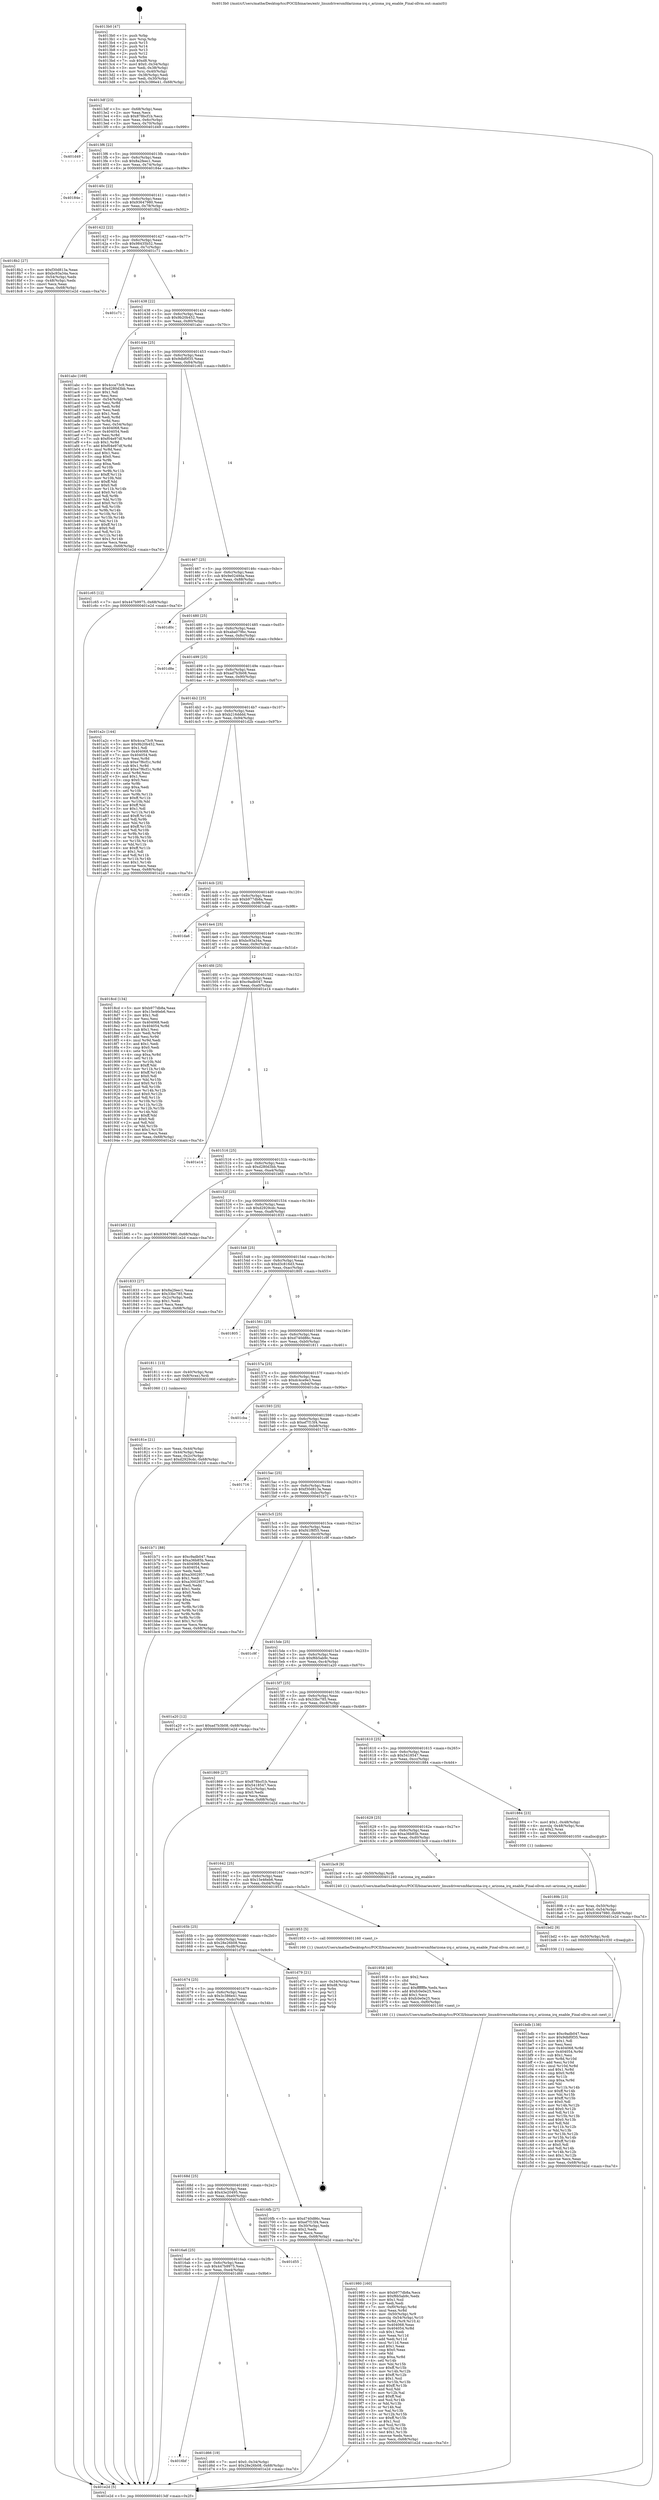 digraph "0x4013b0" {
  label = "0x4013b0 (/mnt/c/Users/mathe/Desktop/tcc/POCII/binaries/extr_linuxdriversmfdarizona-irq.c_arizona_irq_enable_Final-ollvm.out::main(0))"
  labelloc = "t"
  node[shape=record]

  Entry [label="",width=0.3,height=0.3,shape=circle,fillcolor=black,style=filled]
  "0x4013df" [label="{
     0x4013df [23]\l
     | [instrs]\l
     &nbsp;&nbsp;0x4013df \<+3\>: mov -0x68(%rbp),%eax\l
     &nbsp;&nbsp;0x4013e2 \<+2\>: mov %eax,%ecx\l
     &nbsp;&nbsp;0x4013e4 \<+6\>: sub $0x878bcf1b,%ecx\l
     &nbsp;&nbsp;0x4013ea \<+3\>: mov %eax,-0x6c(%rbp)\l
     &nbsp;&nbsp;0x4013ed \<+3\>: mov %ecx,-0x70(%rbp)\l
     &nbsp;&nbsp;0x4013f0 \<+6\>: je 0000000000401d49 \<main+0x999\>\l
  }"]
  "0x401d49" [label="{
     0x401d49\l
  }", style=dashed]
  "0x4013f6" [label="{
     0x4013f6 [22]\l
     | [instrs]\l
     &nbsp;&nbsp;0x4013f6 \<+5\>: jmp 00000000004013fb \<main+0x4b\>\l
     &nbsp;&nbsp;0x4013fb \<+3\>: mov -0x6c(%rbp),%eax\l
     &nbsp;&nbsp;0x4013fe \<+5\>: sub $0x8a2feec1,%eax\l
     &nbsp;&nbsp;0x401403 \<+3\>: mov %eax,-0x74(%rbp)\l
     &nbsp;&nbsp;0x401406 \<+6\>: je 000000000040184e \<main+0x49e\>\l
  }"]
  Exit [label="",width=0.3,height=0.3,shape=circle,fillcolor=black,style=filled,peripheries=2]
  "0x40184e" [label="{
     0x40184e\l
  }", style=dashed]
  "0x40140c" [label="{
     0x40140c [22]\l
     | [instrs]\l
     &nbsp;&nbsp;0x40140c \<+5\>: jmp 0000000000401411 \<main+0x61\>\l
     &nbsp;&nbsp;0x401411 \<+3\>: mov -0x6c(%rbp),%eax\l
     &nbsp;&nbsp;0x401414 \<+5\>: sub $0x93647980,%eax\l
     &nbsp;&nbsp;0x401419 \<+3\>: mov %eax,-0x78(%rbp)\l
     &nbsp;&nbsp;0x40141c \<+6\>: je 00000000004018b2 \<main+0x502\>\l
  }"]
  "0x4016bf" [label="{
     0x4016bf\l
  }", style=dashed]
  "0x4018b2" [label="{
     0x4018b2 [27]\l
     | [instrs]\l
     &nbsp;&nbsp;0x4018b2 \<+5\>: mov $0xf30d813a,%eax\l
     &nbsp;&nbsp;0x4018b7 \<+5\>: mov $0xbc93a34a,%ecx\l
     &nbsp;&nbsp;0x4018bc \<+3\>: mov -0x54(%rbp),%edx\l
     &nbsp;&nbsp;0x4018bf \<+3\>: cmp -0x48(%rbp),%edx\l
     &nbsp;&nbsp;0x4018c2 \<+3\>: cmovl %ecx,%eax\l
     &nbsp;&nbsp;0x4018c5 \<+3\>: mov %eax,-0x68(%rbp)\l
     &nbsp;&nbsp;0x4018c8 \<+5\>: jmp 0000000000401e2d \<main+0xa7d\>\l
  }"]
  "0x401422" [label="{
     0x401422 [22]\l
     | [instrs]\l
     &nbsp;&nbsp;0x401422 \<+5\>: jmp 0000000000401427 \<main+0x77\>\l
     &nbsp;&nbsp;0x401427 \<+3\>: mov -0x6c(%rbp),%eax\l
     &nbsp;&nbsp;0x40142a \<+5\>: sub $0x98435b52,%eax\l
     &nbsp;&nbsp;0x40142f \<+3\>: mov %eax,-0x7c(%rbp)\l
     &nbsp;&nbsp;0x401432 \<+6\>: je 0000000000401c71 \<main+0x8c1\>\l
  }"]
  "0x401d66" [label="{
     0x401d66 [19]\l
     | [instrs]\l
     &nbsp;&nbsp;0x401d66 \<+7\>: movl $0x0,-0x34(%rbp)\l
     &nbsp;&nbsp;0x401d6d \<+7\>: movl $0x28e26b08,-0x68(%rbp)\l
     &nbsp;&nbsp;0x401d74 \<+5\>: jmp 0000000000401e2d \<main+0xa7d\>\l
  }"]
  "0x401c71" [label="{
     0x401c71\l
  }", style=dashed]
  "0x401438" [label="{
     0x401438 [22]\l
     | [instrs]\l
     &nbsp;&nbsp;0x401438 \<+5\>: jmp 000000000040143d \<main+0x8d\>\l
     &nbsp;&nbsp;0x40143d \<+3\>: mov -0x6c(%rbp),%eax\l
     &nbsp;&nbsp;0x401440 \<+5\>: sub $0x9b20b452,%eax\l
     &nbsp;&nbsp;0x401445 \<+3\>: mov %eax,-0x80(%rbp)\l
     &nbsp;&nbsp;0x401448 \<+6\>: je 0000000000401abc \<main+0x70c\>\l
  }"]
  "0x4016a6" [label="{
     0x4016a6 [25]\l
     | [instrs]\l
     &nbsp;&nbsp;0x4016a6 \<+5\>: jmp 00000000004016ab \<main+0x2fb\>\l
     &nbsp;&nbsp;0x4016ab \<+3\>: mov -0x6c(%rbp),%eax\l
     &nbsp;&nbsp;0x4016ae \<+5\>: sub $0x447b9975,%eax\l
     &nbsp;&nbsp;0x4016b3 \<+6\>: mov %eax,-0xe4(%rbp)\l
     &nbsp;&nbsp;0x4016b9 \<+6\>: je 0000000000401d66 \<main+0x9b6\>\l
  }"]
  "0x401abc" [label="{
     0x401abc [169]\l
     | [instrs]\l
     &nbsp;&nbsp;0x401abc \<+5\>: mov $0x4cca73c9,%eax\l
     &nbsp;&nbsp;0x401ac1 \<+5\>: mov $0xd280d3bb,%ecx\l
     &nbsp;&nbsp;0x401ac6 \<+2\>: mov $0x1,%dl\l
     &nbsp;&nbsp;0x401ac8 \<+2\>: xor %esi,%esi\l
     &nbsp;&nbsp;0x401aca \<+3\>: mov -0x54(%rbp),%edi\l
     &nbsp;&nbsp;0x401acd \<+3\>: mov %esi,%r8d\l
     &nbsp;&nbsp;0x401ad0 \<+3\>: sub %edi,%r8d\l
     &nbsp;&nbsp;0x401ad3 \<+2\>: mov %esi,%edi\l
     &nbsp;&nbsp;0x401ad5 \<+3\>: sub $0x1,%edi\l
     &nbsp;&nbsp;0x401ad8 \<+3\>: add %edi,%r8d\l
     &nbsp;&nbsp;0x401adb \<+3\>: sub %r8d,%esi\l
     &nbsp;&nbsp;0x401ade \<+3\>: mov %esi,-0x54(%rbp)\l
     &nbsp;&nbsp;0x401ae1 \<+7\>: mov 0x404068,%esi\l
     &nbsp;&nbsp;0x401ae8 \<+7\>: mov 0x404054,%edi\l
     &nbsp;&nbsp;0x401aef \<+3\>: mov %esi,%r8d\l
     &nbsp;&nbsp;0x401af2 \<+7\>: sub $0xf04e97df,%r8d\l
     &nbsp;&nbsp;0x401af9 \<+4\>: sub $0x1,%r8d\l
     &nbsp;&nbsp;0x401afd \<+7\>: add $0xf04e97df,%r8d\l
     &nbsp;&nbsp;0x401b04 \<+4\>: imul %r8d,%esi\l
     &nbsp;&nbsp;0x401b08 \<+3\>: and $0x1,%esi\l
     &nbsp;&nbsp;0x401b0b \<+3\>: cmp $0x0,%esi\l
     &nbsp;&nbsp;0x401b0e \<+4\>: sete %r9b\l
     &nbsp;&nbsp;0x401b12 \<+3\>: cmp $0xa,%edi\l
     &nbsp;&nbsp;0x401b15 \<+4\>: setl %r10b\l
     &nbsp;&nbsp;0x401b19 \<+3\>: mov %r9b,%r11b\l
     &nbsp;&nbsp;0x401b1c \<+4\>: xor $0xff,%r11b\l
     &nbsp;&nbsp;0x401b20 \<+3\>: mov %r10b,%bl\l
     &nbsp;&nbsp;0x401b23 \<+3\>: xor $0xff,%bl\l
     &nbsp;&nbsp;0x401b26 \<+3\>: xor $0x0,%dl\l
     &nbsp;&nbsp;0x401b29 \<+3\>: mov %r11b,%r14b\l
     &nbsp;&nbsp;0x401b2c \<+4\>: and $0x0,%r14b\l
     &nbsp;&nbsp;0x401b30 \<+3\>: and %dl,%r9b\l
     &nbsp;&nbsp;0x401b33 \<+3\>: mov %bl,%r15b\l
     &nbsp;&nbsp;0x401b36 \<+4\>: and $0x0,%r15b\l
     &nbsp;&nbsp;0x401b3a \<+3\>: and %dl,%r10b\l
     &nbsp;&nbsp;0x401b3d \<+3\>: or %r9b,%r14b\l
     &nbsp;&nbsp;0x401b40 \<+3\>: or %r10b,%r15b\l
     &nbsp;&nbsp;0x401b43 \<+3\>: xor %r15b,%r14b\l
     &nbsp;&nbsp;0x401b46 \<+3\>: or %bl,%r11b\l
     &nbsp;&nbsp;0x401b49 \<+4\>: xor $0xff,%r11b\l
     &nbsp;&nbsp;0x401b4d \<+3\>: or $0x0,%dl\l
     &nbsp;&nbsp;0x401b50 \<+3\>: and %dl,%r11b\l
     &nbsp;&nbsp;0x401b53 \<+3\>: or %r11b,%r14b\l
     &nbsp;&nbsp;0x401b56 \<+4\>: test $0x1,%r14b\l
     &nbsp;&nbsp;0x401b5a \<+3\>: cmovne %ecx,%eax\l
     &nbsp;&nbsp;0x401b5d \<+3\>: mov %eax,-0x68(%rbp)\l
     &nbsp;&nbsp;0x401b60 \<+5\>: jmp 0000000000401e2d \<main+0xa7d\>\l
  }"]
  "0x40144e" [label="{
     0x40144e [25]\l
     | [instrs]\l
     &nbsp;&nbsp;0x40144e \<+5\>: jmp 0000000000401453 \<main+0xa3\>\l
     &nbsp;&nbsp;0x401453 \<+3\>: mov -0x6c(%rbp),%eax\l
     &nbsp;&nbsp;0x401456 \<+5\>: sub $0x9dbf0f35,%eax\l
     &nbsp;&nbsp;0x40145b \<+6\>: mov %eax,-0x84(%rbp)\l
     &nbsp;&nbsp;0x401461 \<+6\>: je 0000000000401c65 \<main+0x8b5\>\l
  }"]
  "0x401d55" [label="{
     0x401d55\l
  }", style=dashed]
  "0x401c65" [label="{
     0x401c65 [12]\l
     | [instrs]\l
     &nbsp;&nbsp;0x401c65 \<+7\>: movl $0x447b9975,-0x68(%rbp)\l
     &nbsp;&nbsp;0x401c6c \<+5\>: jmp 0000000000401e2d \<main+0xa7d\>\l
  }"]
  "0x401467" [label="{
     0x401467 [25]\l
     | [instrs]\l
     &nbsp;&nbsp;0x401467 \<+5\>: jmp 000000000040146c \<main+0xbc\>\l
     &nbsp;&nbsp;0x40146c \<+3\>: mov -0x6c(%rbp),%eax\l
     &nbsp;&nbsp;0x40146f \<+5\>: sub $0x9e0249da,%eax\l
     &nbsp;&nbsp;0x401474 \<+6\>: mov %eax,-0x88(%rbp)\l
     &nbsp;&nbsp;0x40147a \<+6\>: je 0000000000401d0c \<main+0x95c\>\l
  }"]
  "0x401bdb" [label="{
     0x401bdb [138]\l
     | [instrs]\l
     &nbsp;&nbsp;0x401bdb \<+5\>: mov $0xc9adb047,%eax\l
     &nbsp;&nbsp;0x401be0 \<+5\>: mov $0x9dbf0f35,%ecx\l
     &nbsp;&nbsp;0x401be5 \<+2\>: mov $0x1,%dl\l
     &nbsp;&nbsp;0x401be7 \<+2\>: xor %esi,%esi\l
     &nbsp;&nbsp;0x401be9 \<+8\>: mov 0x404068,%r8d\l
     &nbsp;&nbsp;0x401bf1 \<+8\>: mov 0x404054,%r9d\l
     &nbsp;&nbsp;0x401bf9 \<+3\>: sub $0x1,%esi\l
     &nbsp;&nbsp;0x401bfc \<+3\>: mov %r8d,%r10d\l
     &nbsp;&nbsp;0x401bff \<+3\>: add %esi,%r10d\l
     &nbsp;&nbsp;0x401c02 \<+4\>: imul %r10d,%r8d\l
     &nbsp;&nbsp;0x401c06 \<+4\>: and $0x1,%r8d\l
     &nbsp;&nbsp;0x401c0a \<+4\>: cmp $0x0,%r8d\l
     &nbsp;&nbsp;0x401c0e \<+4\>: sete %r11b\l
     &nbsp;&nbsp;0x401c12 \<+4\>: cmp $0xa,%r9d\l
     &nbsp;&nbsp;0x401c16 \<+3\>: setl %bl\l
     &nbsp;&nbsp;0x401c19 \<+3\>: mov %r11b,%r14b\l
     &nbsp;&nbsp;0x401c1c \<+4\>: xor $0xff,%r14b\l
     &nbsp;&nbsp;0x401c20 \<+3\>: mov %bl,%r15b\l
     &nbsp;&nbsp;0x401c23 \<+4\>: xor $0xff,%r15b\l
     &nbsp;&nbsp;0x401c27 \<+3\>: xor $0x0,%dl\l
     &nbsp;&nbsp;0x401c2a \<+3\>: mov %r14b,%r12b\l
     &nbsp;&nbsp;0x401c2d \<+4\>: and $0x0,%r12b\l
     &nbsp;&nbsp;0x401c31 \<+3\>: and %dl,%r11b\l
     &nbsp;&nbsp;0x401c34 \<+3\>: mov %r15b,%r13b\l
     &nbsp;&nbsp;0x401c37 \<+4\>: and $0x0,%r13b\l
     &nbsp;&nbsp;0x401c3b \<+2\>: and %dl,%bl\l
     &nbsp;&nbsp;0x401c3d \<+3\>: or %r11b,%r12b\l
     &nbsp;&nbsp;0x401c40 \<+3\>: or %bl,%r13b\l
     &nbsp;&nbsp;0x401c43 \<+3\>: xor %r13b,%r12b\l
     &nbsp;&nbsp;0x401c46 \<+3\>: or %r15b,%r14b\l
     &nbsp;&nbsp;0x401c49 \<+4\>: xor $0xff,%r14b\l
     &nbsp;&nbsp;0x401c4d \<+3\>: or $0x0,%dl\l
     &nbsp;&nbsp;0x401c50 \<+3\>: and %dl,%r14b\l
     &nbsp;&nbsp;0x401c53 \<+3\>: or %r14b,%r12b\l
     &nbsp;&nbsp;0x401c56 \<+4\>: test $0x1,%r12b\l
     &nbsp;&nbsp;0x401c5a \<+3\>: cmovne %ecx,%eax\l
     &nbsp;&nbsp;0x401c5d \<+3\>: mov %eax,-0x68(%rbp)\l
     &nbsp;&nbsp;0x401c60 \<+5\>: jmp 0000000000401e2d \<main+0xa7d\>\l
  }"]
  "0x401d0c" [label="{
     0x401d0c\l
  }", style=dashed]
  "0x401480" [label="{
     0x401480 [25]\l
     | [instrs]\l
     &nbsp;&nbsp;0x401480 \<+5\>: jmp 0000000000401485 \<main+0xd5\>\l
     &nbsp;&nbsp;0x401485 \<+3\>: mov -0x6c(%rbp),%eax\l
     &nbsp;&nbsp;0x401488 \<+5\>: sub $0xaba079bc,%eax\l
     &nbsp;&nbsp;0x40148d \<+6\>: mov %eax,-0x8c(%rbp)\l
     &nbsp;&nbsp;0x401493 \<+6\>: je 0000000000401d8e \<main+0x9de\>\l
  }"]
  "0x401bd2" [label="{
     0x401bd2 [9]\l
     | [instrs]\l
     &nbsp;&nbsp;0x401bd2 \<+4\>: mov -0x50(%rbp),%rdi\l
     &nbsp;&nbsp;0x401bd6 \<+5\>: call 0000000000401030 \<free@plt\>\l
     | [calls]\l
     &nbsp;&nbsp;0x401030 \{1\} (unknown)\l
  }"]
  "0x401d8e" [label="{
     0x401d8e\l
  }", style=dashed]
  "0x401499" [label="{
     0x401499 [25]\l
     | [instrs]\l
     &nbsp;&nbsp;0x401499 \<+5\>: jmp 000000000040149e \<main+0xee\>\l
     &nbsp;&nbsp;0x40149e \<+3\>: mov -0x6c(%rbp),%eax\l
     &nbsp;&nbsp;0x4014a1 \<+5\>: sub $0xad7b3b08,%eax\l
     &nbsp;&nbsp;0x4014a6 \<+6\>: mov %eax,-0x90(%rbp)\l
     &nbsp;&nbsp;0x4014ac \<+6\>: je 0000000000401a2c \<main+0x67c\>\l
  }"]
  "0x401980" [label="{
     0x401980 [160]\l
     | [instrs]\l
     &nbsp;&nbsp;0x401980 \<+5\>: mov $0xb977db8a,%ecx\l
     &nbsp;&nbsp;0x401985 \<+5\>: mov $0xf6b5ab9c,%edx\l
     &nbsp;&nbsp;0x40198a \<+3\>: mov $0x1,%sil\l
     &nbsp;&nbsp;0x40198d \<+2\>: xor %edi,%edi\l
     &nbsp;&nbsp;0x40198f \<+7\>: mov -0xf0(%rbp),%r8d\l
     &nbsp;&nbsp;0x401996 \<+4\>: imul %eax,%r8d\l
     &nbsp;&nbsp;0x40199a \<+4\>: mov -0x50(%rbp),%r9\l
     &nbsp;&nbsp;0x40199e \<+4\>: movslq -0x54(%rbp),%r10\l
     &nbsp;&nbsp;0x4019a2 \<+4\>: mov %r8d,(%r9,%r10,4)\l
     &nbsp;&nbsp;0x4019a6 \<+7\>: mov 0x404068,%eax\l
     &nbsp;&nbsp;0x4019ad \<+8\>: mov 0x404054,%r8d\l
     &nbsp;&nbsp;0x4019b5 \<+3\>: sub $0x1,%edi\l
     &nbsp;&nbsp;0x4019b8 \<+3\>: mov %eax,%r11d\l
     &nbsp;&nbsp;0x4019bb \<+3\>: add %edi,%r11d\l
     &nbsp;&nbsp;0x4019be \<+4\>: imul %r11d,%eax\l
     &nbsp;&nbsp;0x4019c2 \<+3\>: and $0x1,%eax\l
     &nbsp;&nbsp;0x4019c5 \<+3\>: cmp $0x0,%eax\l
     &nbsp;&nbsp;0x4019c8 \<+3\>: sete %bl\l
     &nbsp;&nbsp;0x4019cb \<+4\>: cmp $0xa,%r8d\l
     &nbsp;&nbsp;0x4019cf \<+4\>: setl %r14b\l
     &nbsp;&nbsp;0x4019d3 \<+3\>: mov %bl,%r15b\l
     &nbsp;&nbsp;0x4019d6 \<+4\>: xor $0xff,%r15b\l
     &nbsp;&nbsp;0x4019da \<+3\>: mov %r14b,%r12b\l
     &nbsp;&nbsp;0x4019dd \<+4\>: xor $0xff,%r12b\l
     &nbsp;&nbsp;0x4019e1 \<+4\>: xor $0x1,%sil\l
     &nbsp;&nbsp;0x4019e5 \<+3\>: mov %r15b,%r13b\l
     &nbsp;&nbsp;0x4019e8 \<+4\>: and $0xff,%r13b\l
     &nbsp;&nbsp;0x4019ec \<+3\>: and %sil,%bl\l
     &nbsp;&nbsp;0x4019ef \<+3\>: mov %r12b,%al\l
     &nbsp;&nbsp;0x4019f2 \<+2\>: and $0xff,%al\l
     &nbsp;&nbsp;0x4019f4 \<+3\>: and %sil,%r14b\l
     &nbsp;&nbsp;0x4019f7 \<+3\>: or %bl,%r13b\l
     &nbsp;&nbsp;0x4019fa \<+3\>: or %r14b,%al\l
     &nbsp;&nbsp;0x4019fd \<+3\>: xor %al,%r13b\l
     &nbsp;&nbsp;0x401a00 \<+3\>: or %r12b,%r15b\l
     &nbsp;&nbsp;0x401a03 \<+4\>: xor $0xff,%r15b\l
     &nbsp;&nbsp;0x401a07 \<+4\>: or $0x1,%sil\l
     &nbsp;&nbsp;0x401a0b \<+3\>: and %sil,%r15b\l
     &nbsp;&nbsp;0x401a0e \<+3\>: or %r15b,%r13b\l
     &nbsp;&nbsp;0x401a11 \<+4\>: test $0x1,%r13b\l
     &nbsp;&nbsp;0x401a15 \<+3\>: cmovne %edx,%ecx\l
     &nbsp;&nbsp;0x401a18 \<+3\>: mov %ecx,-0x68(%rbp)\l
     &nbsp;&nbsp;0x401a1b \<+5\>: jmp 0000000000401e2d \<main+0xa7d\>\l
  }"]
  "0x401a2c" [label="{
     0x401a2c [144]\l
     | [instrs]\l
     &nbsp;&nbsp;0x401a2c \<+5\>: mov $0x4cca73c9,%eax\l
     &nbsp;&nbsp;0x401a31 \<+5\>: mov $0x9b20b452,%ecx\l
     &nbsp;&nbsp;0x401a36 \<+2\>: mov $0x1,%dl\l
     &nbsp;&nbsp;0x401a38 \<+7\>: mov 0x404068,%esi\l
     &nbsp;&nbsp;0x401a3f \<+7\>: mov 0x404054,%edi\l
     &nbsp;&nbsp;0x401a46 \<+3\>: mov %esi,%r8d\l
     &nbsp;&nbsp;0x401a49 \<+7\>: sub $0xe7f6cf1c,%r8d\l
     &nbsp;&nbsp;0x401a50 \<+4\>: sub $0x1,%r8d\l
     &nbsp;&nbsp;0x401a54 \<+7\>: add $0xe7f6cf1c,%r8d\l
     &nbsp;&nbsp;0x401a5b \<+4\>: imul %r8d,%esi\l
     &nbsp;&nbsp;0x401a5f \<+3\>: and $0x1,%esi\l
     &nbsp;&nbsp;0x401a62 \<+3\>: cmp $0x0,%esi\l
     &nbsp;&nbsp;0x401a65 \<+4\>: sete %r9b\l
     &nbsp;&nbsp;0x401a69 \<+3\>: cmp $0xa,%edi\l
     &nbsp;&nbsp;0x401a6c \<+4\>: setl %r10b\l
     &nbsp;&nbsp;0x401a70 \<+3\>: mov %r9b,%r11b\l
     &nbsp;&nbsp;0x401a73 \<+4\>: xor $0xff,%r11b\l
     &nbsp;&nbsp;0x401a77 \<+3\>: mov %r10b,%bl\l
     &nbsp;&nbsp;0x401a7a \<+3\>: xor $0xff,%bl\l
     &nbsp;&nbsp;0x401a7d \<+3\>: xor $0x1,%dl\l
     &nbsp;&nbsp;0x401a80 \<+3\>: mov %r11b,%r14b\l
     &nbsp;&nbsp;0x401a83 \<+4\>: and $0xff,%r14b\l
     &nbsp;&nbsp;0x401a87 \<+3\>: and %dl,%r9b\l
     &nbsp;&nbsp;0x401a8a \<+3\>: mov %bl,%r15b\l
     &nbsp;&nbsp;0x401a8d \<+4\>: and $0xff,%r15b\l
     &nbsp;&nbsp;0x401a91 \<+3\>: and %dl,%r10b\l
     &nbsp;&nbsp;0x401a94 \<+3\>: or %r9b,%r14b\l
     &nbsp;&nbsp;0x401a97 \<+3\>: or %r10b,%r15b\l
     &nbsp;&nbsp;0x401a9a \<+3\>: xor %r15b,%r14b\l
     &nbsp;&nbsp;0x401a9d \<+3\>: or %bl,%r11b\l
     &nbsp;&nbsp;0x401aa0 \<+4\>: xor $0xff,%r11b\l
     &nbsp;&nbsp;0x401aa4 \<+3\>: or $0x1,%dl\l
     &nbsp;&nbsp;0x401aa7 \<+3\>: and %dl,%r11b\l
     &nbsp;&nbsp;0x401aaa \<+3\>: or %r11b,%r14b\l
     &nbsp;&nbsp;0x401aad \<+4\>: test $0x1,%r14b\l
     &nbsp;&nbsp;0x401ab1 \<+3\>: cmovne %ecx,%eax\l
     &nbsp;&nbsp;0x401ab4 \<+3\>: mov %eax,-0x68(%rbp)\l
     &nbsp;&nbsp;0x401ab7 \<+5\>: jmp 0000000000401e2d \<main+0xa7d\>\l
  }"]
  "0x4014b2" [label="{
     0x4014b2 [25]\l
     | [instrs]\l
     &nbsp;&nbsp;0x4014b2 \<+5\>: jmp 00000000004014b7 \<main+0x107\>\l
     &nbsp;&nbsp;0x4014b7 \<+3\>: mov -0x6c(%rbp),%eax\l
     &nbsp;&nbsp;0x4014ba \<+5\>: sub $0xb216dddd,%eax\l
     &nbsp;&nbsp;0x4014bf \<+6\>: mov %eax,-0x94(%rbp)\l
     &nbsp;&nbsp;0x4014c5 \<+6\>: je 0000000000401d2b \<main+0x97b\>\l
  }"]
  "0x401958" [label="{
     0x401958 [40]\l
     | [instrs]\l
     &nbsp;&nbsp;0x401958 \<+5\>: mov $0x2,%ecx\l
     &nbsp;&nbsp;0x40195d \<+1\>: cltd\l
     &nbsp;&nbsp;0x40195e \<+2\>: idiv %ecx\l
     &nbsp;&nbsp;0x401960 \<+6\>: imul $0xfffffffe,%edx,%ecx\l
     &nbsp;&nbsp;0x401966 \<+6\>: add $0xfc0e0e25,%ecx\l
     &nbsp;&nbsp;0x40196c \<+3\>: add $0x1,%ecx\l
     &nbsp;&nbsp;0x40196f \<+6\>: sub $0xfc0e0e25,%ecx\l
     &nbsp;&nbsp;0x401975 \<+6\>: mov %ecx,-0xf0(%rbp)\l
     &nbsp;&nbsp;0x40197b \<+5\>: call 0000000000401160 \<next_i\>\l
     | [calls]\l
     &nbsp;&nbsp;0x401160 \{1\} (/mnt/c/Users/mathe/Desktop/tcc/POCII/binaries/extr_linuxdriversmfdarizona-irq.c_arizona_irq_enable_Final-ollvm.out::next_i)\l
  }"]
  "0x401d2b" [label="{
     0x401d2b\l
  }", style=dashed]
  "0x4014cb" [label="{
     0x4014cb [25]\l
     | [instrs]\l
     &nbsp;&nbsp;0x4014cb \<+5\>: jmp 00000000004014d0 \<main+0x120\>\l
     &nbsp;&nbsp;0x4014d0 \<+3\>: mov -0x6c(%rbp),%eax\l
     &nbsp;&nbsp;0x4014d3 \<+5\>: sub $0xb977db8a,%eax\l
     &nbsp;&nbsp;0x4014d8 \<+6\>: mov %eax,-0x98(%rbp)\l
     &nbsp;&nbsp;0x4014de \<+6\>: je 0000000000401da6 \<main+0x9f6\>\l
  }"]
  "0x40189b" [label="{
     0x40189b [23]\l
     | [instrs]\l
     &nbsp;&nbsp;0x40189b \<+4\>: mov %rax,-0x50(%rbp)\l
     &nbsp;&nbsp;0x40189f \<+7\>: movl $0x0,-0x54(%rbp)\l
     &nbsp;&nbsp;0x4018a6 \<+7\>: movl $0x93647980,-0x68(%rbp)\l
     &nbsp;&nbsp;0x4018ad \<+5\>: jmp 0000000000401e2d \<main+0xa7d\>\l
  }"]
  "0x401da6" [label="{
     0x401da6\l
  }", style=dashed]
  "0x4014e4" [label="{
     0x4014e4 [25]\l
     | [instrs]\l
     &nbsp;&nbsp;0x4014e4 \<+5\>: jmp 00000000004014e9 \<main+0x139\>\l
     &nbsp;&nbsp;0x4014e9 \<+3\>: mov -0x6c(%rbp),%eax\l
     &nbsp;&nbsp;0x4014ec \<+5\>: sub $0xbc93a34a,%eax\l
     &nbsp;&nbsp;0x4014f1 \<+6\>: mov %eax,-0x9c(%rbp)\l
     &nbsp;&nbsp;0x4014f7 \<+6\>: je 00000000004018cd \<main+0x51d\>\l
  }"]
  "0x40181e" [label="{
     0x40181e [21]\l
     | [instrs]\l
     &nbsp;&nbsp;0x40181e \<+3\>: mov %eax,-0x44(%rbp)\l
     &nbsp;&nbsp;0x401821 \<+3\>: mov -0x44(%rbp),%eax\l
     &nbsp;&nbsp;0x401824 \<+3\>: mov %eax,-0x2c(%rbp)\l
     &nbsp;&nbsp;0x401827 \<+7\>: movl $0xd2929cdc,-0x68(%rbp)\l
     &nbsp;&nbsp;0x40182e \<+5\>: jmp 0000000000401e2d \<main+0xa7d\>\l
  }"]
  "0x4018cd" [label="{
     0x4018cd [134]\l
     | [instrs]\l
     &nbsp;&nbsp;0x4018cd \<+5\>: mov $0xb977db8a,%eax\l
     &nbsp;&nbsp;0x4018d2 \<+5\>: mov $0x15e46eb6,%ecx\l
     &nbsp;&nbsp;0x4018d7 \<+2\>: mov $0x1,%dl\l
     &nbsp;&nbsp;0x4018d9 \<+2\>: xor %esi,%esi\l
     &nbsp;&nbsp;0x4018db \<+7\>: mov 0x404068,%edi\l
     &nbsp;&nbsp;0x4018e2 \<+8\>: mov 0x404054,%r8d\l
     &nbsp;&nbsp;0x4018ea \<+3\>: sub $0x1,%esi\l
     &nbsp;&nbsp;0x4018ed \<+3\>: mov %edi,%r9d\l
     &nbsp;&nbsp;0x4018f0 \<+3\>: add %esi,%r9d\l
     &nbsp;&nbsp;0x4018f3 \<+4\>: imul %r9d,%edi\l
     &nbsp;&nbsp;0x4018f7 \<+3\>: and $0x1,%edi\l
     &nbsp;&nbsp;0x4018fa \<+3\>: cmp $0x0,%edi\l
     &nbsp;&nbsp;0x4018fd \<+4\>: sete %r10b\l
     &nbsp;&nbsp;0x401901 \<+4\>: cmp $0xa,%r8d\l
     &nbsp;&nbsp;0x401905 \<+4\>: setl %r11b\l
     &nbsp;&nbsp;0x401909 \<+3\>: mov %r10b,%bl\l
     &nbsp;&nbsp;0x40190c \<+3\>: xor $0xff,%bl\l
     &nbsp;&nbsp;0x40190f \<+3\>: mov %r11b,%r14b\l
     &nbsp;&nbsp;0x401912 \<+4\>: xor $0xff,%r14b\l
     &nbsp;&nbsp;0x401916 \<+3\>: xor $0x0,%dl\l
     &nbsp;&nbsp;0x401919 \<+3\>: mov %bl,%r15b\l
     &nbsp;&nbsp;0x40191c \<+4\>: and $0x0,%r15b\l
     &nbsp;&nbsp;0x401920 \<+3\>: and %dl,%r10b\l
     &nbsp;&nbsp;0x401923 \<+3\>: mov %r14b,%r12b\l
     &nbsp;&nbsp;0x401926 \<+4\>: and $0x0,%r12b\l
     &nbsp;&nbsp;0x40192a \<+3\>: and %dl,%r11b\l
     &nbsp;&nbsp;0x40192d \<+3\>: or %r10b,%r15b\l
     &nbsp;&nbsp;0x401930 \<+3\>: or %r11b,%r12b\l
     &nbsp;&nbsp;0x401933 \<+3\>: xor %r12b,%r15b\l
     &nbsp;&nbsp;0x401936 \<+3\>: or %r14b,%bl\l
     &nbsp;&nbsp;0x401939 \<+3\>: xor $0xff,%bl\l
     &nbsp;&nbsp;0x40193c \<+3\>: or $0x0,%dl\l
     &nbsp;&nbsp;0x40193f \<+2\>: and %dl,%bl\l
     &nbsp;&nbsp;0x401941 \<+3\>: or %bl,%r15b\l
     &nbsp;&nbsp;0x401944 \<+4\>: test $0x1,%r15b\l
     &nbsp;&nbsp;0x401948 \<+3\>: cmovne %ecx,%eax\l
     &nbsp;&nbsp;0x40194b \<+3\>: mov %eax,-0x68(%rbp)\l
     &nbsp;&nbsp;0x40194e \<+5\>: jmp 0000000000401e2d \<main+0xa7d\>\l
  }"]
  "0x4014fd" [label="{
     0x4014fd [25]\l
     | [instrs]\l
     &nbsp;&nbsp;0x4014fd \<+5\>: jmp 0000000000401502 \<main+0x152\>\l
     &nbsp;&nbsp;0x401502 \<+3\>: mov -0x6c(%rbp),%eax\l
     &nbsp;&nbsp;0x401505 \<+5\>: sub $0xc9adb047,%eax\l
     &nbsp;&nbsp;0x40150a \<+6\>: mov %eax,-0xa0(%rbp)\l
     &nbsp;&nbsp;0x401510 \<+6\>: je 0000000000401e14 \<main+0xa64\>\l
  }"]
  "0x4013b0" [label="{
     0x4013b0 [47]\l
     | [instrs]\l
     &nbsp;&nbsp;0x4013b0 \<+1\>: push %rbp\l
     &nbsp;&nbsp;0x4013b1 \<+3\>: mov %rsp,%rbp\l
     &nbsp;&nbsp;0x4013b4 \<+2\>: push %r15\l
     &nbsp;&nbsp;0x4013b6 \<+2\>: push %r14\l
     &nbsp;&nbsp;0x4013b8 \<+2\>: push %r13\l
     &nbsp;&nbsp;0x4013ba \<+2\>: push %r12\l
     &nbsp;&nbsp;0x4013bc \<+1\>: push %rbx\l
     &nbsp;&nbsp;0x4013bd \<+7\>: sub $0xd8,%rsp\l
     &nbsp;&nbsp;0x4013c4 \<+7\>: movl $0x0,-0x34(%rbp)\l
     &nbsp;&nbsp;0x4013cb \<+3\>: mov %edi,-0x38(%rbp)\l
     &nbsp;&nbsp;0x4013ce \<+4\>: mov %rsi,-0x40(%rbp)\l
     &nbsp;&nbsp;0x4013d2 \<+3\>: mov -0x38(%rbp),%edi\l
     &nbsp;&nbsp;0x4013d5 \<+3\>: mov %edi,-0x30(%rbp)\l
     &nbsp;&nbsp;0x4013d8 \<+7\>: movl $0x3c386e41,-0x68(%rbp)\l
  }"]
  "0x401e14" [label="{
     0x401e14\l
  }", style=dashed]
  "0x401516" [label="{
     0x401516 [25]\l
     | [instrs]\l
     &nbsp;&nbsp;0x401516 \<+5\>: jmp 000000000040151b \<main+0x16b\>\l
     &nbsp;&nbsp;0x40151b \<+3\>: mov -0x6c(%rbp),%eax\l
     &nbsp;&nbsp;0x40151e \<+5\>: sub $0xd280d3bb,%eax\l
     &nbsp;&nbsp;0x401523 \<+6\>: mov %eax,-0xa4(%rbp)\l
     &nbsp;&nbsp;0x401529 \<+6\>: je 0000000000401b65 \<main+0x7b5\>\l
  }"]
  "0x401e2d" [label="{
     0x401e2d [5]\l
     | [instrs]\l
     &nbsp;&nbsp;0x401e2d \<+5\>: jmp 00000000004013df \<main+0x2f\>\l
  }"]
  "0x401b65" [label="{
     0x401b65 [12]\l
     | [instrs]\l
     &nbsp;&nbsp;0x401b65 \<+7\>: movl $0x93647980,-0x68(%rbp)\l
     &nbsp;&nbsp;0x401b6c \<+5\>: jmp 0000000000401e2d \<main+0xa7d\>\l
  }"]
  "0x40152f" [label="{
     0x40152f [25]\l
     | [instrs]\l
     &nbsp;&nbsp;0x40152f \<+5\>: jmp 0000000000401534 \<main+0x184\>\l
     &nbsp;&nbsp;0x401534 \<+3\>: mov -0x6c(%rbp),%eax\l
     &nbsp;&nbsp;0x401537 \<+5\>: sub $0xd2929cdc,%eax\l
     &nbsp;&nbsp;0x40153c \<+6\>: mov %eax,-0xa8(%rbp)\l
     &nbsp;&nbsp;0x401542 \<+6\>: je 0000000000401833 \<main+0x483\>\l
  }"]
  "0x40168d" [label="{
     0x40168d [25]\l
     | [instrs]\l
     &nbsp;&nbsp;0x40168d \<+5\>: jmp 0000000000401692 \<main+0x2e2\>\l
     &nbsp;&nbsp;0x401692 \<+3\>: mov -0x6c(%rbp),%eax\l
     &nbsp;&nbsp;0x401695 \<+5\>: sub $0x43e20495,%eax\l
     &nbsp;&nbsp;0x40169a \<+6\>: mov %eax,-0xe0(%rbp)\l
     &nbsp;&nbsp;0x4016a0 \<+6\>: je 0000000000401d55 \<main+0x9a5\>\l
  }"]
  "0x401833" [label="{
     0x401833 [27]\l
     | [instrs]\l
     &nbsp;&nbsp;0x401833 \<+5\>: mov $0x8a2feec1,%eax\l
     &nbsp;&nbsp;0x401838 \<+5\>: mov $0x33bc785,%ecx\l
     &nbsp;&nbsp;0x40183d \<+3\>: mov -0x2c(%rbp),%edx\l
     &nbsp;&nbsp;0x401840 \<+3\>: cmp $0x1,%edx\l
     &nbsp;&nbsp;0x401843 \<+3\>: cmovl %ecx,%eax\l
     &nbsp;&nbsp;0x401846 \<+3\>: mov %eax,-0x68(%rbp)\l
     &nbsp;&nbsp;0x401849 \<+5\>: jmp 0000000000401e2d \<main+0xa7d\>\l
  }"]
  "0x401548" [label="{
     0x401548 [25]\l
     | [instrs]\l
     &nbsp;&nbsp;0x401548 \<+5\>: jmp 000000000040154d \<main+0x19d\>\l
     &nbsp;&nbsp;0x40154d \<+3\>: mov -0x6c(%rbp),%eax\l
     &nbsp;&nbsp;0x401550 \<+5\>: sub $0xd3c816d3,%eax\l
     &nbsp;&nbsp;0x401555 \<+6\>: mov %eax,-0xac(%rbp)\l
     &nbsp;&nbsp;0x40155b \<+6\>: je 0000000000401805 \<main+0x455\>\l
  }"]
  "0x4016fb" [label="{
     0x4016fb [27]\l
     | [instrs]\l
     &nbsp;&nbsp;0x4016fb \<+5\>: mov $0xd740d86c,%eax\l
     &nbsp;&nbsp;0x401700 \<+5\>: mov $0xef7f15f4,%ecx\l
     &nbsp;&nbsp;0x401705 \<+3\>: mov -0x30(%rbp),%edx\l
     &nbsp;&nbsp;0x401708 \<+3\>: cmp $0x2,%edx\l
     &nbsp;&nbsp;0x40170b \<+3\>: cmovne %ecx,%eax\l
     &nbsp;&nbsp;0x40170e \<+3\>: mov %eax,-0x68(%rbp)\l
     &nbsp;&nbsp;0x401711 \<+5\>: jmp 0000000000401e2d \<main+0xa7d\>\l
  }"]
  "0x401805" [label="{
     0x401805\l
  }", style=dashed]
  "0x401561" [label="{
     0x401561 [25]\l
     | [instrs]\l
     &nbsp;&nbsp;0x401561 \<+5\>: jmp 0000000000401566 \<main+0x1b6\>\l
     &nbsp;&nbsp;0x401566 \<+3\>: mov -0x6c(%rbp),%eax\l
     &nbsp;&nbsp;0x401569 \<+5\>: sub $0xd740d86c,%eax\l
     &nbsp;&nbsp;0x40156e \<+6\>: mov %eax,-0xb0(%rbp)\l
     &nbsp;&nbsp;0x401574 \<+6\>: je 0000000000401811 \<main+0x461\>\l
  }"]
  "0x401674" [label="{
     0x401674 [25]\l
     | [instrs]\l
     &nbsp;&nbsp;0x401674 \<+5\>: jmp 0000000000401679 \<main+0x2c9\>\l
     &nbsp;&nbsp;0x401679 \<+3\>: mov -0x6c(%rbp),%eax\l
     &nbsp;&nbsp;0x40167c \<+5\>: sub $0x3c386e41,%eax\l
     &nbsp;&nbsp;0x401681 \<+6\>: mov %eax,-0xdc(%rbp)\l
     &nbsp;&nbsp;0x401687 \<+6\>: je 00000000004016fb \<main+0x34b\>\l
  }"]
  "0x401811" [label="{
     0x401811 [13]\l
     | [instrs]\l
     &nbsp;&nbsp;0x401811 \<+4\>: mov -0x40(%rbp),%rax\l
     &nbsp;&nbsp;0x401815 \<+4\>: mov 0x8(%rax),%rdi\l
     &nbsp;&nbsp;0x401819 \<+5\>: call 0000000000401060 \<atoi@plt\>\l
     | [calls]\l
     &nbsp;&nbsp;0x401060 \{1\} (unknown)\l
  }"]
  "0x40157a" [label="{
     0x40157a [25]\l
     | [instrs]\l
     &nbsp;&nbsp;0x40157a \<+5\>: jmp 000000000040157f \<main+0x1cf\>\l
     &nbsp;&nbsp;0x40157f \<+3\>: mov -0x6c(%rbp),%eax\l
     &nbsp;&nbsp;0x401582 \<+5\>: sub $0xdc4ce9e3,%eax\l
     &nbsp;&nbsp;0x401587 \<+6\>: mov %eax,-0xb4(%rbp)\l
     &nbsp;&nbsp;0x40158d \<+6\>: je 0000000000401cba \<main+0x90a\>\l
  }"]
  "0x401d79" [label="{
     0x401d79 [21]\l
     | [instrs]\l
     &nbsp;&nbsp;0x401d79 \<+3\>: mov -0x34(%rbp),%eax\l
     &nbsp;&nbsp;0x401d7c \<+7\>: add $0xd8,%rsp\l
     &nbsp;&nbsp;0x401d83 \<+1\>: pop %rbx\l
     &nbsp;&nbsp;0x401d84 \<+2\>: pop %r12\l
     &nbsp;&nbsp;0x401d86 \<+2\>: pop %r13\l
     &nbsp;&nbsp;0x401d88 \<+2\>: pop %r14\l
     &nbsp;&nbsp;0x401d8a \<+2\>: pop %r15\l
     &nbsp;&nbsp;0x401d8c \<+1\>: pop %rbp\l
     &nbsp;&nbsp;0x401d8d \<+1\>: ret\l
  }"]
  "0x401cba" [label="{
     0x401cba\l
  }", style=dashed]
  "0x401593" [label="{
     0x401593 [25]\l
     | [instrs]\l
     &nbsp;&nbsp;0x401593 \<+5\>: jmp 0000000000401598 \<main+0x1e8\>\l
     &nbsp;&nbsp;0x401598 \<+3\>: mov -0x6c(%rbp),%eax\l
     &nbsp;&nbsp;0x40159b \<+5\>: sub $0xef7f15f4,%eax\l
     &nbsp;&nbsp;0x4015a0 \<+6\>: mov %eax,-0xb8(%rbp)\l
     &nbsp;&nbsp;0x4015a6 \<+6\>: je 0000000000401716 \<main+0x366\>\l
  }"]
  "0x40165b" [label="{
     0x40165b [25]\l
     | [instrs]\l
     &nbsp;&nbsp;0x40165b \<+5\>: jmp 0000000000401660 \<main+0x2b0\>\l
     &nbsp;&nbsp;0x401660 \<+3\>: mov -0x6c(%rbp),%eax\l
     &nbsp;&nbsp;0x401663 \<+5\>: sub $0x28e26b08,%eax\l
     &nbsp;&nbsp;0x401668 \<+6\>: mov %eax,-0xd8(%rbp)\l
     &nbsp;&nbsp;0x40166e \<+6\>: je 0000000000401d79 \<main+0x9c9\>\l
  }"]
  "0x401716" [label="{
     0x401716\l
  }", style=dashed]
  "0x4015ac" [label="{
     0x4015ac [25]\l
     | [instrs]\l
     &nbsp;&nbsp;0x4015ac \<+5\>: jmp 00000000004015b1 \<main+0x201\>\l
     &nbsp;&nbsp;0x4015b1 \<+3\>: mov -0x6c(%rbp),%eax\l
     &nbsp;&nbsp;0x4015b4 \<+5\>: sub $0xf30d813a,%eax\l
     &nbsp;&nbsp;0x4015b9 \<+6\>: mov %eax,-0xbc(%rbp)\l
     &nbsp;&nbsp;0x4015bf \<+6\>: je 0000000000401b71 \<main+0x7c1\>\l
  }"]
  "0x401953" [label="{
     0x401953 [5]\l
     | [instrs]\l
     &nbsp;&nbsp;0x401953 \<+5\>: call 0000000000401160 \<next_i\>\l
     | [calls]\l
     &nbsp;&nbsp;0x401160 \{1\} (/mnt/c/Users/mathe/Desktop/tcc/POCII/binaries/extr_linuxdriversmfdarizona-irq.c_arizona_irq_enable_Final-ollvm.out::next_i)\l
  }"]
  "0x401b71" [label="{
     0x401b71 [88]\l
     | [instrs]\l
     &nbsp;&nbsp;0x401b71 \<+5\>: mov $0xc9adb047,%eax\l
     &nbsp;&nbsp;0x401b76 \<+5\>: mov $0xa36b85b,%ecx\l
     &nbsp;&nbsp;0x401b7b \<+7\>: mov 0x404068,%edx\l
     &nbsp;&nbsp;0x401b82 \<+7\>: mov 0x404054,%esi\l
     &nbsp;&nbsp;0x401b89 \<+2\>: mov %edx,%edi\l
     &nbsp;&nbsp;0x401b8b \<+6\>: add $0xa3002957,%edi\l
     &nbsp;&nbsp;0x401b91 \<+3\>: sub $0x1,%edi\l
     &nbsp;&nbsp;0x401b94 \<+6\>: sub $0xa3002957,%edi\l
     &nbsp;&nbsp;0x401b9a \<+3\>: imul %edi,%edx\l
     &nbsp;&nbsp;0x401b9d \<+3\>: and $0x1,%edx\l
     &nbsp;&nbsp;0x401ba0 \<+3\>: cmp $0x0,%edx\l
     &nbsp;&nbsp;0x401ba3 \<+4\>: sete %r8b\l
     &nbsp;&nbsp;0x401ba7 \<+3\>: cmp $0xa,%esi\l
     &nbsp;&nbsp;0x401baa \<+4\>: setl %r9b\l
     &nbsp;&nbsp;0x401bae \<+3\>: mov %r8b,%r10b\l
     &nbsp;&nbsp;0x401bb1 \<+3\>: and %r9b,%r10b\l
     &nbsp;&nbsp;0x401bb4 \<+3\>: xor %r9b,%r8b\l
     &nbsp;&nbsp;0x401bb7 \<+3\>: or %r8b,%r10b\l
     &nbsp;&nbsp;0x401bba \<+4\>: test $0x1,%r10b\l
     &nbsp;&nbsp;0x401bbe \<+3\>: cmovne %ecx,%eax\l
     &nbsp;&nbsp;0x401bc1 \<+3\>: mov %eax,-0x68(%rbp)\l
     &nbsp;&nbsp;0x401bc4 \<+5\>: jmp 0000000000401e2d \<main+0xa7d\>\l
  }"]
  "0x4015c5" [label="{
     0x4015c5 [25]\l
     | [instrs]\l
     &nbsp;&nbsp;0x4015c5 \<+5\>: jmp 00000000004015ca \<main+0x21a\>\l
     &nbsp;&nbsp;0x4015ca \<+3\>: mov -0x6c(%rbp),%eax\l
     &nbsp;&nbsp;0x4015cd \<+5\>: sub $0xf41f8f55,%eax\l
     &nbsp;&nbsp;0x4015d2 \<+6\>: mov %eax,-0xc0(%rbp)\l
     &nbsp;&nbsp;0x4015d8 \<+6\>: je 0000000000401c9f \<main+0x8ef\>\l
  }"]
  "0x401642" [label="{
     0x401642 [25]\l
     | [instrs]\l
     &nbsp;&nbsp;0x401642 \<+5\>: jmp 0000000000401647 \<main+0x297\>\l
     &nbsp;&nbsp;0x401647 \<+3\>: mov -0x6c(%rbp),%eax\l
     &nbsp;&nbsp;0x40164a \<+5\>: sub $0x15e46eb6,%eax\l
     &nbsp;&nbsp;0x40164f \<+6\>: mov %eax,-0xd4(%rbp)\l
     &nbsp;&nbsp;0x401655 \<+6\>: je 0000000000401953 \<main+0x5a3\>\l
  }"]
  "0x401c9f" [label="{
     0x401c9f\l
  }", style=dashed]
  "0x4015de" [label="{
     0x4015de [25]\l
     | [instrs]\l
     &nbsp;&nbsp;0x4015de \<+5\>: jmp 00000000004015e3 \<main+0x233\>\l
     &nbsp;&nbsp;0x4015e3 \<+3\>: mov -0x6c(%rbp),%eax\l
     &nbsp;&nbsp;0x4015e6 \<+5\>: sub $0xf6b5ab9c,%eax\l
     &nbsp;&nbsp;0x4015eb \<+6\>: mov %eax,-0xc4(%rbp)\l
     &nbsp;&nbsp;0x4015f1 \<+6\>: je 0000000000401a20 \<main+0x670\>\l
  }"]
  "0x401bc9" [label="{
     0x401bc9 [9]\l
     | [instrs]\l
     &nbsp;&nbsp;0x401bc9 \<+4\>: mov -0x50(%rbp),%rdi\l
     &nbsp;&nbsp;0x401bcd \<+5\>: call 0000000000401240 \<arizona_irq_enable\>\l
     | [calls]\l
     &nbsp;&nbsp;0x401240 \{1\} (/mnt/c/Users/mathe/Desktop/tcc/POCII/binaries/extr_linuxdriversmfdarizona-irq.c_arizona_irq_enable_Final-ollvm.out::arizona_irq_enable)\l
  }"]
  "0x401a20" [label="{
     0x401a20 [12]\l
     | [instrs]\l
     &nbsp;&nbsp;0x401a20 \<+7\>: movl $0xad7b3b08,-0x68(%rbp)\l
     &nbsp;&nbsp;0x401a27 \<+5\>: jmp 0000000000401e2d \<main+0xa7d\>\l
  }"]
  "0x4015f7" [label="{
     0x4015f7 [25]\l
     | [instrs]\l
     &nbsp;&nbsp;0x4015f7 \<+5\>: jmp 00000000004015fc \<main+0x24c\>\l
     &nbsp;&nbsp;0x4015fc \<+3\>: mov -0x6c(%rbp),%eax\l
     &nbsp;&nbsp;0x4015ff \<+5\>: sub $0x33bc785,%eax\l
     &nbsp;&nbsp;0x401604 \<+6\>: mov %eax,-0xc8(%rbp)\l
     &nbsp;&nbsp;0x40160a \<+6\>: je 0000000000401869 \<main+0x4b9\>\l
  }"]
  "0x401629" [label="{
     0x401629 [25]\l
     | [instrs]\l
     &nbsp;&nbsp;0x401629 \<+5\>: jmp 000000000040162e \<main+0x27e\>\l
     &nbsp;&nbsp;0x40162e \<+3\>: mov -0x6c(%rbp),%eax\l
     &nbsp;&nbsp;0x401631 \<+5\>: sub $0xa36b85b,%eax\l
     &nbsp;&nbsp;0x401636 \<+6\>: mov %eax,-0xd0(%rbp)\l
     &nbsp;&nbsp;0x40163c \<+6\>: je 0000000000401bc9 \<main+0x819\>\l
  }"]
  "0x401869" [label="{
     0x401869 [27]\l
     | [instrs]\l
     &nbsp;&nbsp;0x401869 \<+5\>: mov $0x878bcf1b,%eax\l
     &nbsp;&nbsp;0x40186e \<+5\>: mov $0x5418547,%ecx\l
     &nbsp;&nbsp;0x401873 \<+3\>: mov -0x2c(%rbp),%edx\l
     &nbsp;&nbsp;0x401876 \<+3\>: cmp $0x0,%edx\l
     &nbsp;&nbsp;0x401879 \<+3\>: cmove %ecx,%eax\l
     &nbsp;&nbsp;0x40187c \<+3\>: mov %eax,-0x68(%rbp)\l
     &nbsp;&nbsp;0x40187f \<+5\>: jmp 0000000000401e2d \<main+0xa7d\>\l
  }"]
  "0x401610" [label="{
     0x401610 [25]\l
     | [instrs]\l
     &nbsp;&nbsp;0x401610 \<+5\>: jmp 0000000000401615 \<main+0x265\>\l
     &nbsp;&nbsp;0x401615 \<+3\>: mov -0x6c(%rbp),%eax\l
     &nbsp;&nbsp;0x401618 \<+5\>: sub $0x5418547,%eax\l
     &nbsp;&nbsp;0x40161d \<+6\>: mov %eax,-0xcc(%rbp)\l
     &nbsp;&nbsp;0x401623 \<+6\>: je 0000000000401884 \<main+0x4d4\>\l
  }"]
  "0x401884" [label="{
     0x401884 [23]\l
     | [instrs]\l
     &nbsp;&nbsp;0x401884 \<+7\>: movl $0x1,-0x48(%rbp)\l
     &nbsp;&nbsp;0x40188b \<+4\>: movslq -0x48(%rbp),%rax\l
     &nbsp;&nbsp;0x40188f \<+4\>: shl $0x2,%rax\l
     &nbsp;&nbsp;0x401893 \<+3\>: mov %rax,%rdi\l
     &nbsp;&nbsp;0x401896 \<+5\>: call 0000000000401050 \<malloc@plt\>\l
     | [calls]\l
     &nbsp;&nbsp;0x401050 \{1\} (unknown)\l
  }"]
  Entry -> "0x4013b0" [label=" 1"]
  "0x4013df" -> "0x401d49" [label=" 0"]
  "0x4013df" -> "0x4013f6" [label=" 18"]
  "0x401d79" -> Exit [label=" 1"]
  "0x4013f6" -> "0x40184e" [label=" 0"]
  "0x4013f6" -> "0x40140c" [label=" 18"]
  "0x401d66" -> "0x401e2d" [label=" 1"]
  "0x40140c" -> "0x4018b2" [label=" 2"]
  "0x40140c" -> "0x401422" [label=" 16"]
  "0x4016a6" -> "0x4016bf" [label=" 0"]
  "0x401422" -> "0x401c71" [label=" 0"]
  "0x401422" -> "0x401438" [label=" 16"]
  "0x4016a6" -> "0x401d66" [label=" 1"]
  "0x401438" -> "0x401abc" [label=" 1"]
  "0x401438" -> "0x40144e" [label=" 15"]
  "0x40168d" -> "0x4016a6" [label=" 1"]
  "0x40144e" -> "0x401c65" [label=" 1"]
  "0x40144e" -> "0x401467" [label=" 14"]
  "0x40168d" -> "0x401d55" [label=" 0"]
  "0x401467" -> "0x401d0c" [label=" 0"]
  "0x401467" -> "0x401480" [label=" 14"]
  "0x401c65" -> "0x401e2d" [label=" 1"]
  "0x401480" -> "0x401d8e" [label=" 0"]
  "0x401480" -> "0x401499" [label=" 14"]
  "0x401bdb" -> "0x401e2d" [label=" 1"]
  "0x401499" -> "0x401a2c" [label=" 1"]
  "0x401499" -> "0x4014b2" [label=" 13"]
  "0x401bd2" -> "0x401bdb" [label=" 1"]
  "0x4014b2" -> "0x401d2b" [label=" 0"]
  "0x4014b2" -> "0x4014cb" [label=" 13"]
  "0x401bc9" -> "0x401bd2" [label=" 1"]
  "0x4014cb" -> "0x401da6" [label=" 0"]
  "0x4014cb" -> "0x4014e4" [label=" 13"]
  "0x401b71" -> "0x401e2d" [label=" 1"]
  "0x4014e4" -> "0x4018cd" [label=" 1"]
  "0x4014e4" -> "0x4014fd" [label=" 12"]
  "0x401b65" -> "0x401e2d" [label=" 1"]
  "0x4014fd" -> "0x401e14" [label=" 0"]
  "0x4014fd" -> "0x401516" [label=" 12"]
  "0x401abc" -> "0x401e2d" [label=" 1"]
  "0x401516" -> "0x401b65" [label=" 1"]
  "0x401516" -> "0x40152f" [label=" 11"]
  "0x401a2c" -> "0x401e2d" [label=" 1"]
  "0x40152f" -> "0x401833" [label=" 1"]
  "0x40152f" -> "0x401548" [label=" 10"]
  "0x401a20" -> "0x401e2d" [label=" 1"]
  "0x401548" -> "0x401805" [label=" 0"]
  "0x401548" -> "0x401561" [label=" 10"]
  "0x401980" -> "0x401e2d" [label=" 1"]
  "0x401561" -> "0x401811" [label=" 1"]
  "0x401561" -> "0x40157a" [label=" 9"]
  "0x401953" -> "0x401958" [label=" 1"]
  "0x40157a" -> "0x401cba" [label=" 0"]
  "0x40157a" -> "0x401593" [label=" 9"]
  "0x4018cd" -> "0x401e2d" [label=" 1"]
  "0x401593" -> "0x401716" [label=" 0"]
  "0x401593" -> "0x4015ac" [label=" 9"]
  "0x40189b" -> "0x401e2d" [label=" 1"]
  "0x4015ac" -> "0x401b71" [label=" 1"]
  "0x4015ac" -> "0x4015c5" [label=" 8"]
  "0x401884" -> "0x40189b" [label=" 1"]
  "0x4015c5" -> "0x401c9f" [label=" 0"]
  "0x4015c5" -> "0x4015de" [label=" 8"]
  "0x401833" -> "0x401e2d" [label=" 1"]
  "0x4015de" -> "0x401a20" [label=" 1"]
  "0x4015de" -> "0x4015f7" [label=" 7"]
  "0x40181e" -> "0x401e2d" [label=" 1"]
  "0x4015f7" -> "0x401869" [label=" 1"]
  "0x4015f7" -> "0x401610" [label=" 6"]
  "0x401e2d" -> "0x4013df" [label=" 17"]
  "0x401610" -> "0x401884" [label=" 1"]
  "0x401610" -> "0x401629" [label=" 5"]
  "0x401811" -> "0x40181e" [label=" 1"]
  "0x401629" -> "0x401bc9" [label=" 1"]
  "0x401629" -> "0x401642" [label=" 4"]
  "0x401869" -> "0x401e2d" [label=" 1"]
  "0x401642" -> "0x401953" [label=" 1"]
  "0x401642" -> "0x40165b" [label=" 3"]
  "0x4018b2" -> "0x401e2d" [label=" 2"]
  "0x40165b" -> "0x401d79" [label=" 1"]
  "0x40165b" -> "0x401674" [label=" 2"]
  "0x401958" -> "0x401980" [label=" 1"]
  "0x401674" -> "0x4016fb" [label=" 1"]
  "0x401674" -> "0x40168d" [label=" 1"]
  "0x4016fb" -> "0x401e2d" [label=" 1"]
  "0x4013b0" -> "0x4013df" [label=" 1"]
}

